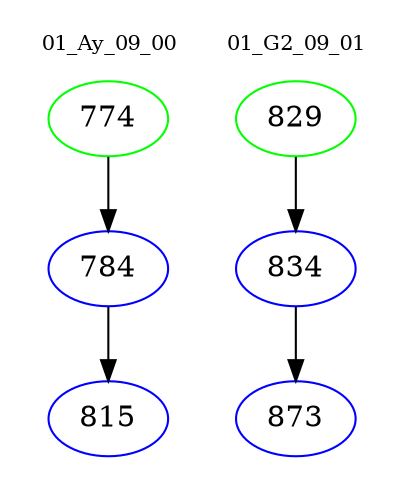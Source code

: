 digraph{
subgraph cluster_0 {
color = white
label = "01_Ay_09_00";
fontsize=10;
T0_774 [label="774", color="green"]
T0_774 -> T0_784 [color="black"]
T0_784 [label="784", color="blue"]
T0_784 -> T0_815 [color="black"]
T0_815 [label="815", color="blue"]
}
subgraph cluster_1 {
color = white
label = "01_G2_09_01";
fontsize=10;
T1_829 [label="829", color="green"]
T1_829 -> T1_834 [color="black"]
T1_834 [label="834", color="blue"]
T1_834 -> T1_873 [color="black"]
T1_873 [label="873", color="blue"]
}
}
